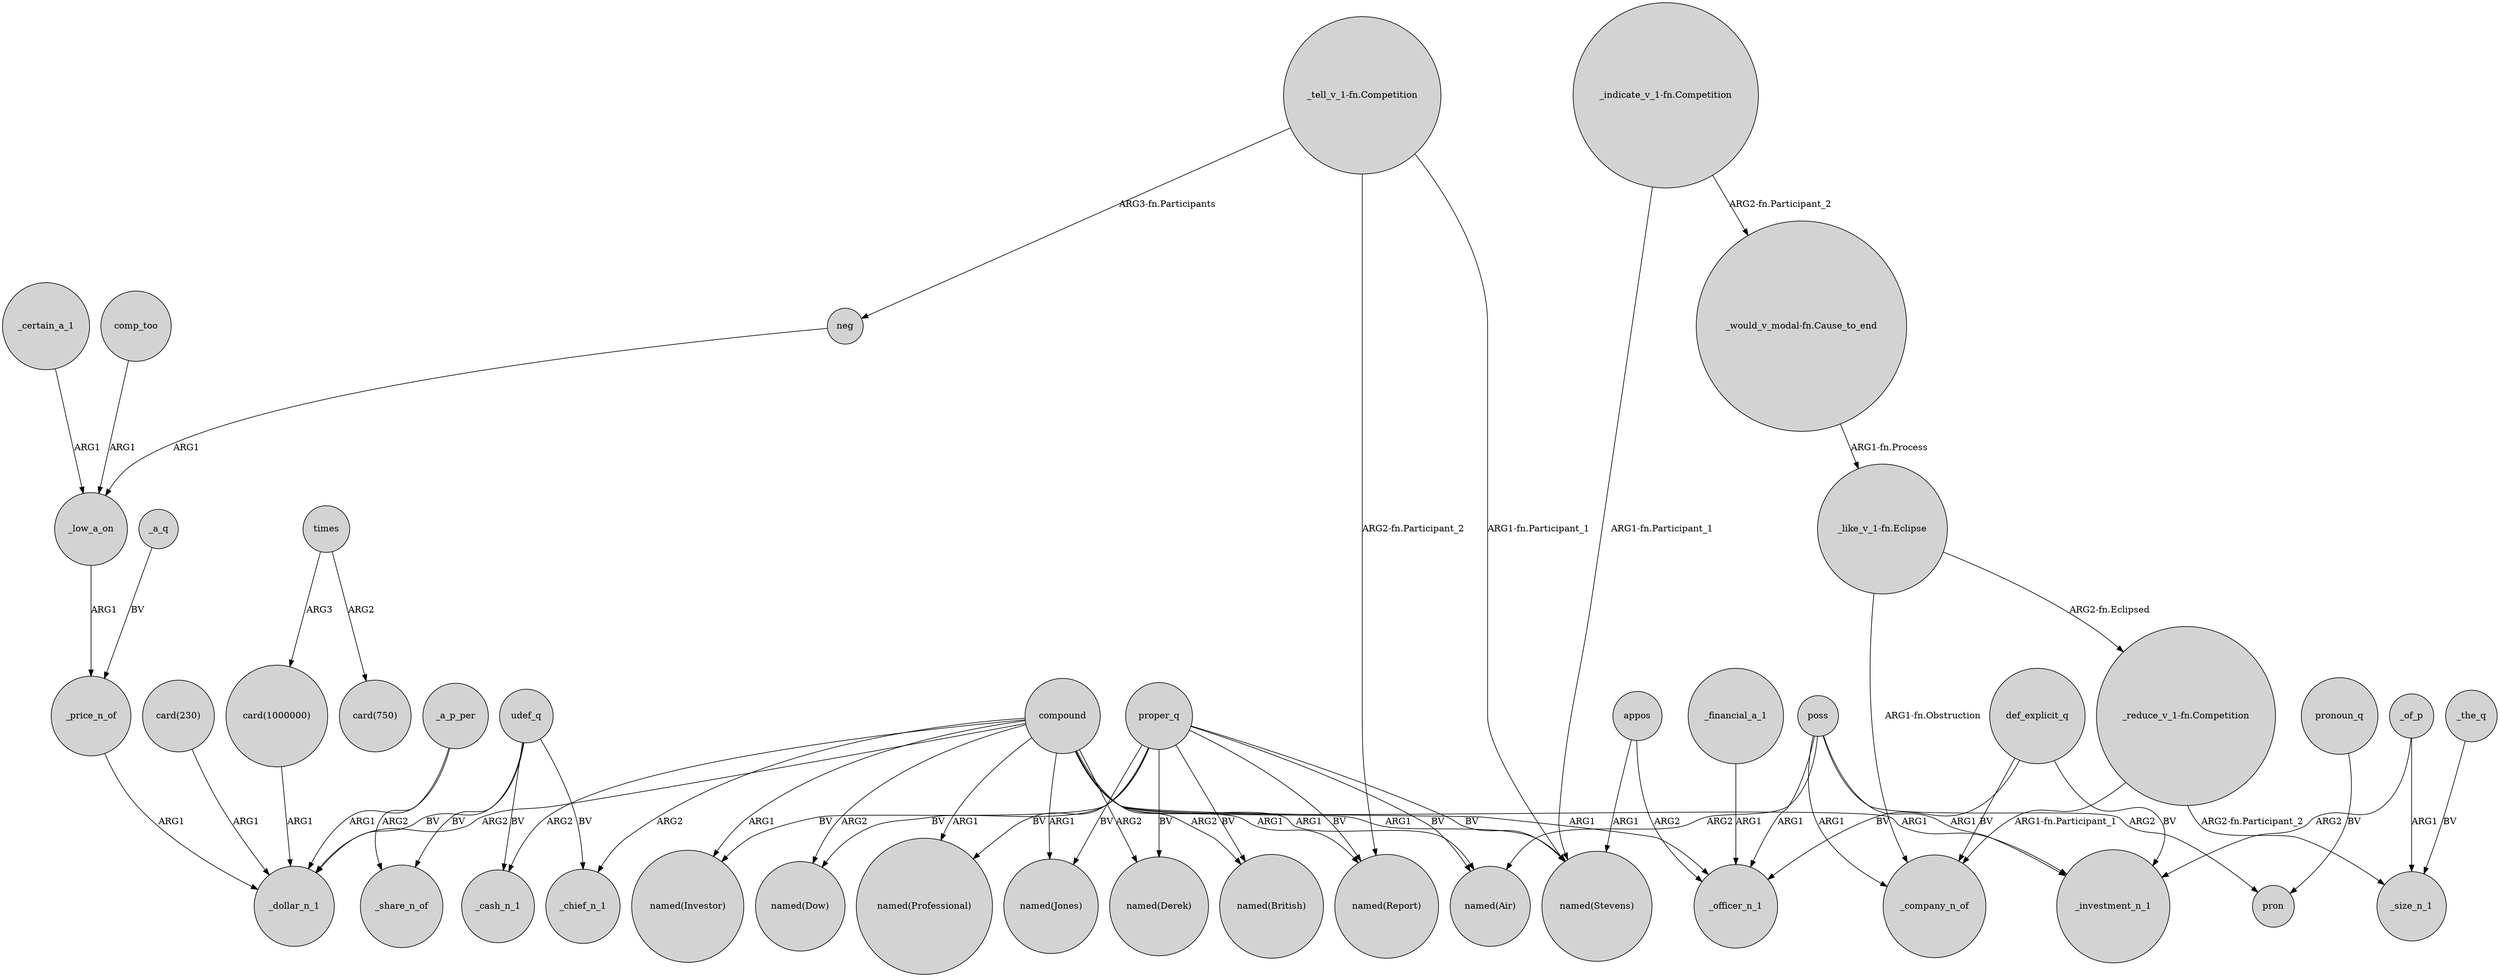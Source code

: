 digraph {
	node [shape=circle style=filled]
	proper_q -> "named(British)" [label=BV]
	proper_q -> "named(Derek)" [label=BV]
	udef_q -> _cash_n_1 [label=BV]
	compound -> _chief_n_1 [label=ARG2]
	compound -> "named(Air)" [label=ARG1]
	compound -> "named(Jones)" [label=ARG1]
	compound -> _cash_n_1 [label=ARG2]
	proper_q -> "named(Investor)" [label=BV]
	_certain_a_1 -> _low_a_on [label=ARG1]
	def_explicit_q -> _officer_n_1 [label=BV]
	compound -> _investment_n_1 [label=ARG1]
	"_would_v_modal-fn.Cause_to_end" -> "_like_v_1-fn.Eclipse" [label="ARG1-fn.Process"]
	udef_q -> _chief_n_1 [label=BV]
	times -> "card(1000000)" [label=ARG3]
	proper_q -> "named(Air)" [label=BV]
	compound -> "named(Report)" [label=ARG1]
	comp_too -> _low_a_on [label=ARG1]
	"_tell_v_1-fn.Competition" -> "named(Stevens)" [label="ARG1-fn.Participant_1"]
	compound -> _dollar_n_1 [label=ARG2]
	"_indicate_v_1-fn.Competition" -> "named(Stevens)" [label="ARG1-fn.Participant_1"]
	_financial_a_1 -> _officer_n_1 [label=ARG1]
	_price_n_of -> _dollar_n_1 [label=ARG1]
	poss -> _investment_n_1 [label=ARG1]
	pronoun_q -> pron [label=BV]
	"_tell_v_1-fn.Competition" -> "named(Report)" [label="ARG2-fn.Participant_2"]
	poss -> pron [label=ARG2]
	_a_p_per -> _share_n_of [label=ARG2]
	proper_q -> "named(Stevens)" [label=BV]
	"_tell_v_1-fn.Competition" -> neg [label="ARG3-fn.Participants"]
	udef_q -> _share_n_of [label=BV]
	"_like_v_1-fn.Eclipse" -> _company_n_of [label="ARG1-fn.Obstruction"]
	compound -> "named(Investor)" [label=ARG1]
	udef_q -> _dollar_n_1 [label=BV]
	proper_q -> "named(Jones)" [label=BV]
	"card(1000000)" -> _dollar_n_1 [label=ARG1]
	proper_q -> "named(Dow)" [label=BV]
	_low_a_on -> _price_n_of [label=ARG1]
	times -> "card(750)" [label=ARG2]
	compound -> _officer_n_1 [label=ARG1]
	_a_q -> _price_n_of [label=BV]
	proper_q -> "named(Report)" [label=BV]
	_a_p_per -> _dollar_n_1 [label=ARG1]
	compound -> "named(Dow)" [label=ARG2]
	_of_p -> _size_n_1 [label=ARG1]
	"_indicate_v_1-fn.Competition" -> "_would_v_modal-fn.Cause_to_end" [label="ARG2-fn.Participant_2"]
	"_reduce_v_1-fn.Competition" -> _company_n_of [label="ARG1-fn.Participant_1"]
	poss -> _officer_n_1 [label=ARG1]
	compound -> "named(British)" [label=ARG2]
	"_reduce_v_1-fn.Competition" -> _size_n_1 [label="ARG2-fn.Participant_2"]
	poss -> _company_n_of [label=ARG1]
	poss -> "named(Air)" [label=ARG2]
	def_explicit_q -> _company_n_of [label=BV]
	appos -> _officer_n_1 [label=ARG2]
	_of_p -> _investment_n_1 [label=ARG2]
	compound -> "named(Professional)" [label=ARG1]
	def_explicit_q -> _investment_n_1 [label=BV]
	_the_q -> _size_n_1 [label=BV]
	"card(230)" -> _dollar_n_1 [label=ARG1]
	compound -> "named(Derek)" [label=ARG2]
	compound -> "named(Stevens)" [label=ARG1]
	appos -> "named(Stevens)" [label=ARG1]
	neg -> _low_a_on [label=ARG1]
	proper_q -> "named(Professional)" [label=BV]
	"_like_v_1-fn.Eclipse" -> "_reduce_v_1-fn.Competition" [label="ARG2-fn.Eclipsed"]
}
